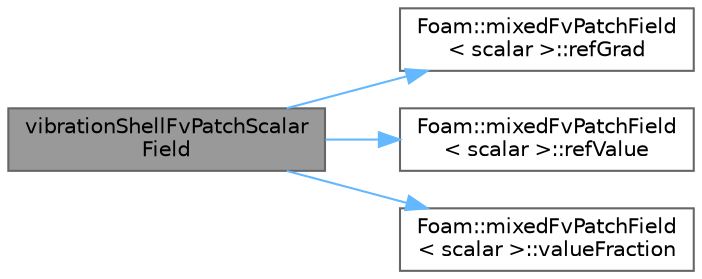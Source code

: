 digraph "vibrationShellFvPatchScalarField"
{
 // LATEX_PDF_SIZE
  bgcolor="transparent";
  edge [fontname=Helvetica,fontsize=10,labelfontname=Helvetica,labelfontsize=10];
  node [fontname=Helvetica,fontsize=10,shape=box,height=0.2,width=0.4];
  rankdir="LR";
  Node1 [id="Node000001",label="vibrationShellFvPatchScalar\lField",height=0.2,width=0.4,color="gray40", fillcolor="grey60", style="filled", fontcolor="black",tooltip=" "];
  Node1 -> Node2 [id="edge1_Node000001_Node000002",color="steelblue1",style="solid",tooltip=" "];
  Node2 [id="Node000002",label="Foam::mixedFvPatchField\l\< scalar \>::refGrad",height=0.2,width=0.4,color="grey40", fillcolor="white", style="filled",URL="$classFoam_1_1mixedFvPatchField.html#a7a478c5c5990903020a583e623cd4037",tooltip=" "];
  Node1 -> Node3 [id="edge2_Node000001_Node000003",color="steelblue1",style="solid",tooltip=" "];
  Node3 [id="Node000003",label="Foam::mixedFvPatchField\l\< scalar \>::refValue",height=0.2,width=0.4,color="grey40", fillcolor="white", style="filled",URL="$classFoam_1_1mixedFvPatchField.html#ade3927d9cd381ce9430b9a92b53d15f9",tooltip=" "];
  Node1 -> Node4 [id="edge3_Node000001_Node000004",color="steelblue1",style="solid",tooltip=" "];
  Node4 [id="Node000004",label="Foam::mixedFvPatchField\l\< scalar \>::valueFraction",height=0.2,width=0.4,color="grey40", fillcolor="white", style="filled",URL="$classFoam_1_1mixedFvPatchField.html#af1b290620a57969bc5d80a626132ae82",tooltip=" "];
}
